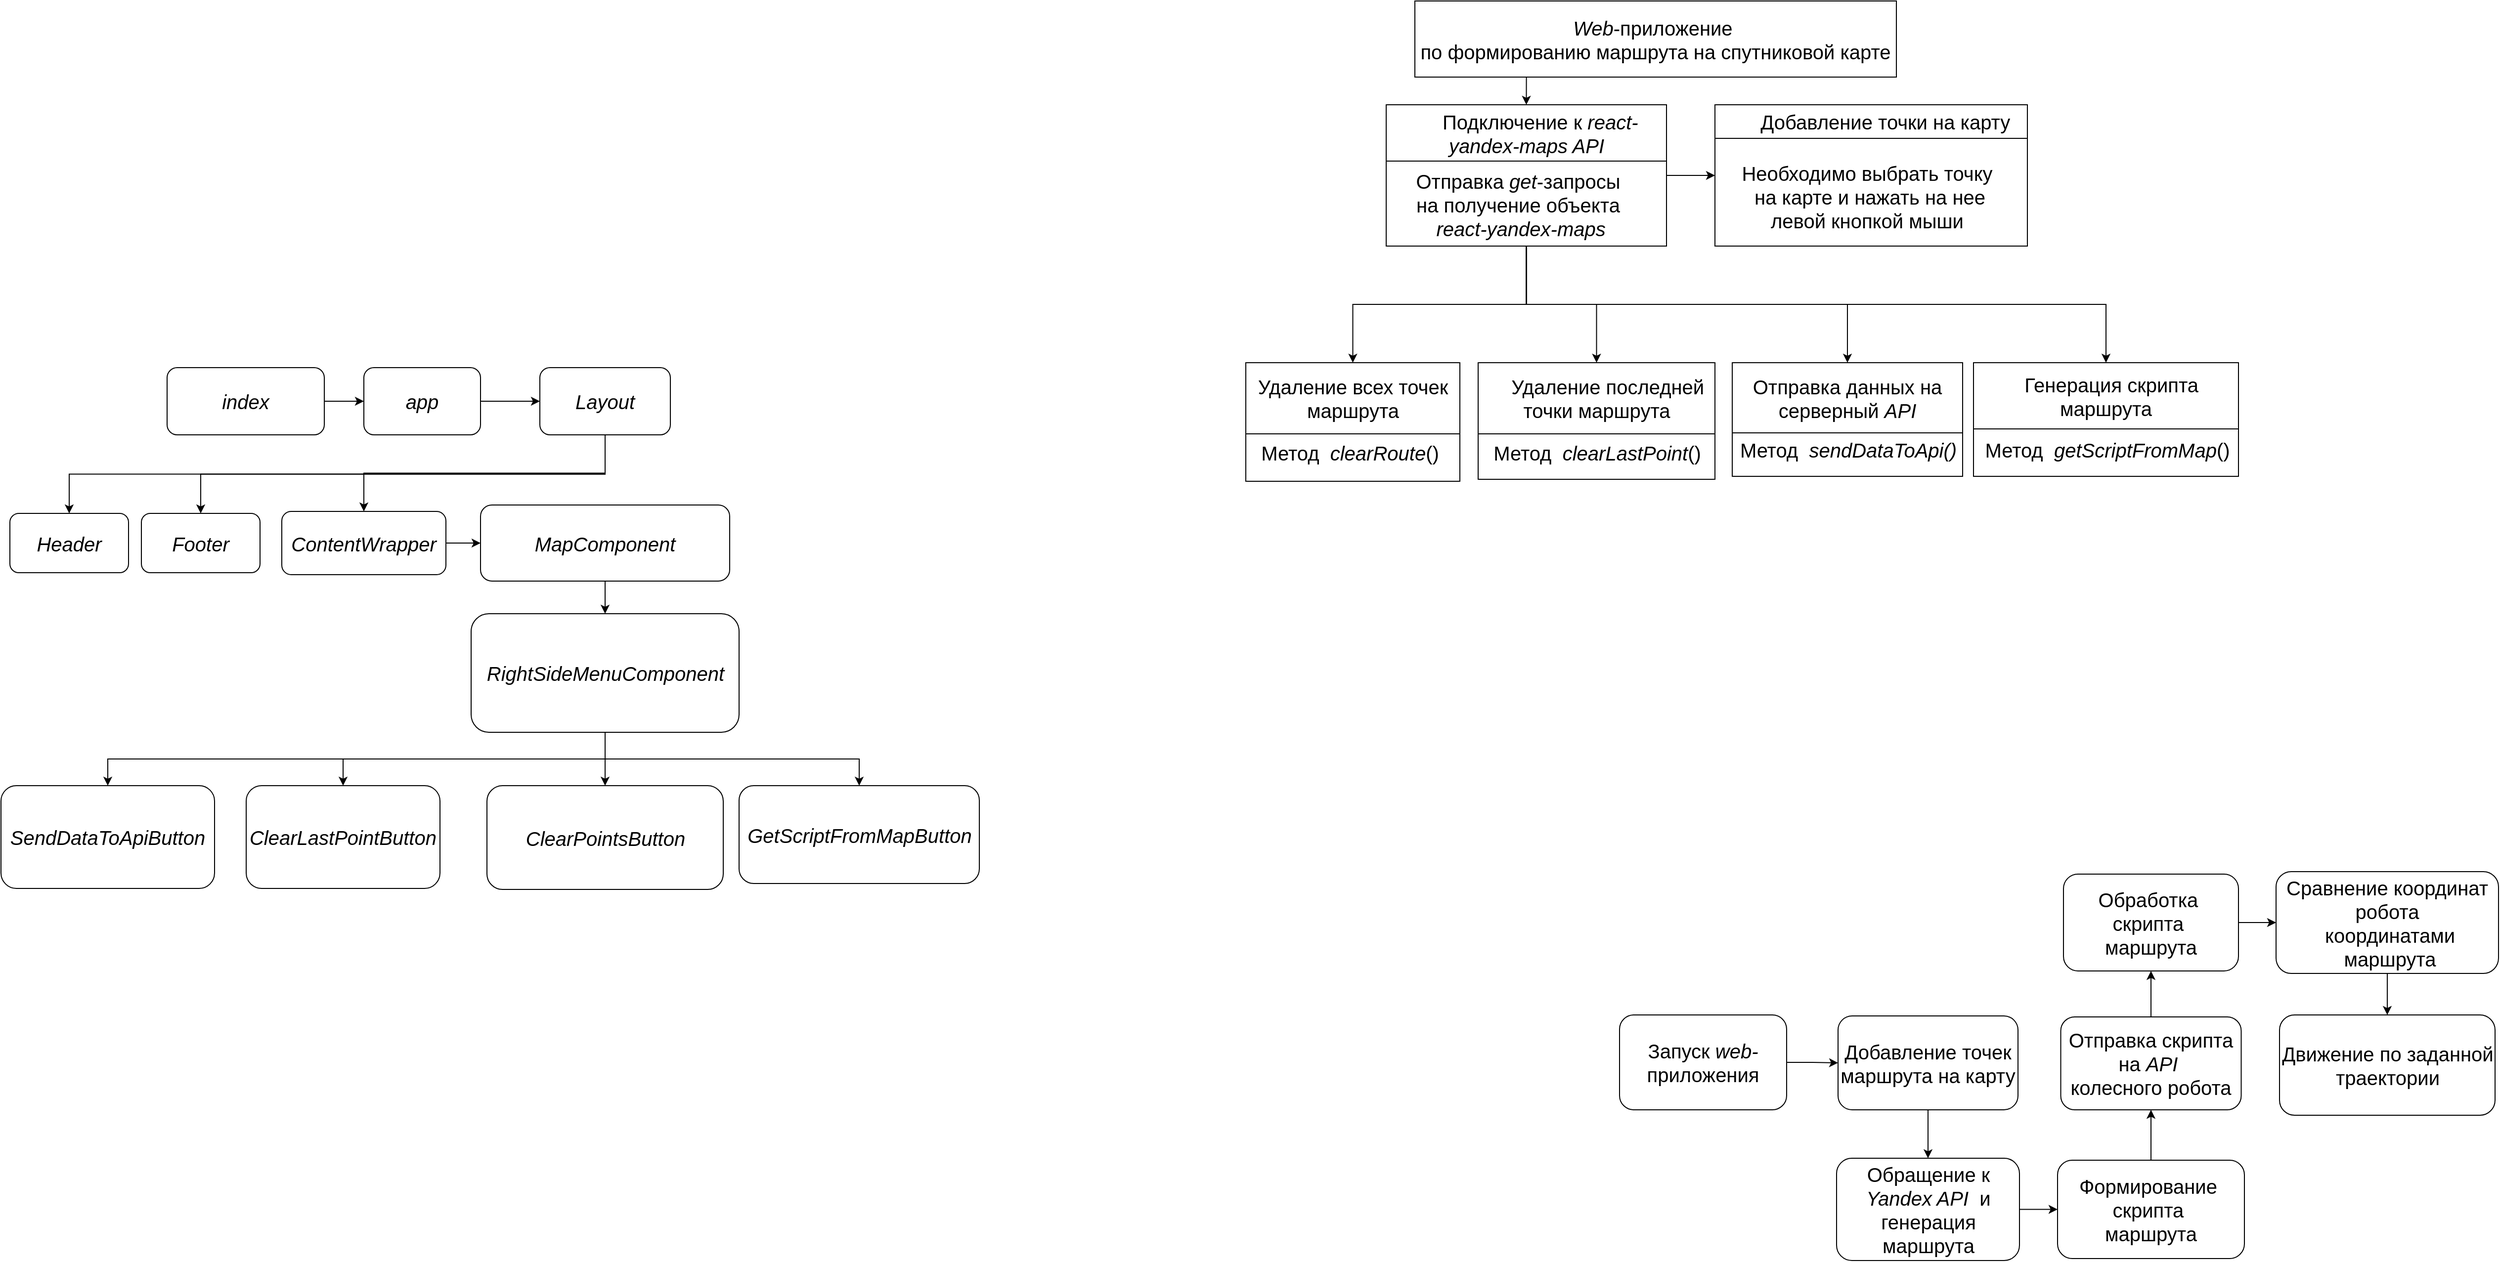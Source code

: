 <mxfile version="21.4.0" type="device">
  <diagram name="Page-1" id="efa7a0a1-bf9b-a30e-e6df-94a7791c09e9">
    <mxGraphModel dx="1967" dy="1046" grid="0" gridSize="10" guides="1" tooltips="1" connect="1" arrows="1" fold="1" page="0" pageScale="1" pageWidth="826" pageHeight="1169" background="none" math="0" shadow="0">
      <root>
        <mxCell id="0" />
        <mxCell id="1" parent="0" />
        <mxCell id="2CikSkkNJPFcFxby6BeS-21" style="edgeStyle=orthogonalEdgeStyle;rounded=0;orthogonalLoop=1;jettySize=auto;html=1;exitX=1;exitY=0.5;exitDx=0;exitDy=0;entryX=0;entryY=0.5;entryDx=0;entryDy=0;" edge="1" parent="1" source="mCfEj29NYgwNJOi-wfht-114" target="mCfEj29NYgwNJOi-wfht-115">
          <mxGeometry relative="1" as="geometry" />
        </mxCell>
        <mxCell id="mCfEj29NYgwNJOi-wfht-114" value="index" style="rounded=1;whiteSpace=wrap;html=1;fontStyle=2;fontSize=20;" parent="1" vertex="1">
          <mxGeometry x="-396" y="135" width="159" height="68" as="geometry" />
        </mxCell>
        <mxCell id="2CikSkkNJPFcFxby6BeS-22" style="edgeStyle=orthogonalEdgeStyle;rounded=0;orthogonalLoop=1;jettySize=auto;html=1;exitX=1;exitY=0.5;exitDx=0;exitDy=0;" edge="1" parent="1" source="mCfEj29NYgwNJOi-wfht-115" target="mCfEj29NYgwNJOi-wfht-116">
          <mxGeometry relative="1" as="geometry" />
        </mxCell>
        <mxCell id="mCfEj29NYgwNJOi-wfht-115" value="app" style="rounded=1;whiteSpace=wrap;html=1;fontStyle=2;fontSize=20;" parent="1" vertex="1">
          <mxGeometry x="-197" y="135" width="118" height="68" as="geometry" />
        </mxCell>
        <mxCell id="2CikSkkNJPFcFxby6BeS-23" style="edgeStyle=orthogonalEdgeStyle;rounded=0;orthogonalLoop=1;jettySize=auto;html=1;exitX=0.5;exitY=1;exitDx=0;exitDy=0;entryX=0.5;entryY=0;entryDx=0;entryDy=0;" edge="1" parent="1" source="mCfEj29NYgwNJOi-wfht-116" target="mCfEj29NYgwNJOi-wfht-117">
          <mxGeometry relative="1" as="geometry">
            <mxPoint x="47.353" y="236.941" as="targetPoint" />
          </mxGeometry>
        </mxCell>
        <mxCell id="2CikSkkNJPFcFxby6BeS-25" style="edgeStyle=orthogonalEdgeStyle;rounded=0;orthogonalLoop=1;jettySize=auto;html=1;exitX=0.5;exitY=1;exitDx=0;exitDy=0;entryX=0.5;entryY=0;entryDx=0;entryDy=0;" edge="1" parent="1" source="mCfEj29NYgwNJOi-wfht-116" target="mCfEj29NYgwNJOi-wfht-119">
          <mxGeometry relative="1" as="geometry" />
        </mxCell>
        <mxCell id="2CikSkkNJPFcFxby6BeS-26" style="edgeStyle=orthogonalEdgeStyle;rounded=0;orthogonalLoop=1;jettySize=auto;html=1;exitX=0.5;exitY=1;exitDx=0;exitDy=0;" edge="1" parent="1" source="mCfEj29NYgwNJOi-wfht-116" target="mCfEj29NYgwNJOi-wfht-118">
          <mxGeometry relative="1" as="geometry" />
        </mxCell>
        <mxCell id="mCfEj29NYgwNJOi-wfht-116" value="Layout" style="rounded=1;whiteSpace=wrap;html=1;fontStyle=2;fontSize=20;" parent="1" vertex="1">
          <mxGeometry x="-19" y="135" width="132" height="68" as="geometry" />
        </mxCell>
        <mxCell id="mCfEj29NYgwNJOi-wfht-117" value="Header" style="rounded=1;whiteSpace=wrap;html=1;fontStyle=2;fontSize=20;" parent="1" vertex="1">
          <mxGeometry x="-555" y="282.5" width="120" height="60" as="geometry" />
        </mxCell>
        <mxCell id="mCfEj29NYgwNJOi-wfht-118" value="ContentWrapper" style="rounded=1;whiteSpace=wrap;html=1;fontStyle=2;fontSize=20;" parent="1" vertex="1">
          <mxGeometry x="-280" y="280.5" width="166" height="64" as="geometry" />
        </mxCell>
        <mxCell id="mCfEj29NYgwNJOi-wfht-119" value="Footer" style="rounded=1;whiteSpace=wrap;html=1;fontStyle=2;fontSize=20;" parent="1" vertex="1">
          <mxGeometry x="-422" y="282.5" width="120" height="60" as="geometry" />
        </mxCell>
        <mxCell id="2CikSkkNJPFcFxby6BeS-27" style="edgeStyle=orthogonalEdgeStyle;rounded=0;orthogonalLoop=1;jettySize=auto;html=1;exitX=0.5;exitY=1;exitDx=0;exitDy=0;entryX=0.5;entryY=0;entryDx=0;entryDy=0;" edge="1" parent="1" source="mCfEj29NYgwNJOi-wfht-120" target="mCfEj29NYgwNJOi-wfht-121">
          <mxGeometry relative="1" as="geometry" />
        </mxCell>
        <mxCell id="mCfEj29NYgwNJOi-wfht-120" value="MapComponent" style="rounded=1;whiteSpace=wrap;html=1;fontStyle=2;fontSize=20;" parent="1" vertex="1">
          <mxGeometry x="-79" y="274" width="252" height="77" as="geometry" />
        </mxCell>
        <mxCell id="2CikSkkNJPFcFxby6BeS-28" style="edgeStyle=orthogonalEdgeStyle;rounded=0;orthogonalLoop=1;jettySize=auto;html=1;exitX=0.5;exitY=1;exitDx=0;exitDy=0;" edge="1" parent="1" source="mCfEj29NYgwNJOi-wfht-121" target="mCfEj29NYgwNJOi-wfht-125">
          <mxGeometry relative="1" as="geometry" />
        </mxCell>
        <mxCell id="2CikSkkNJPFcFxby6BeS-29" style="edgeStyle=orthogonalEdgeStyle;rounded=0;orthogonalLoop=1;jettySize=auto;html=1;exitX=0.5;exitY=1;exitDx=0;exitDy=0;" edge="1" parent="1" source="mCfEj29NYgwNJOi-wfht-121" target="mCfEj29NYgwNJOi-wfht-122">
          <mxGeometry relative="1" as="geometry" />
        </mxCell>
        <mxCell id="2CikSkkNJPFcFxby6BeS-30" style="edgeStyle=orthogonalEdgeStyle;rounded=0;orthogonalLoop=1;jettySize=auto;html=1;exitX=0.5;exitY=1;exitDx=0;exitDy=0;" edge="1" parent="1" source="mCfEj29NYgwNJOi-wfht-121" target="mCfEj29NYgwNJOi-wfht-123">
          <mxGeometry relative="1" as="geometry" />
        </mxCell>
        <mxCell id="2CikSkkNJPFcFxby6BeS-31" style="edgeStyle=orthogonalEdgeStyle;rounded=0;orthogonalLoop=1;jettySize=auto;html=1;exitX=0.5;exitY=1;exitDx=0;exitDy=0;" edge="1" parent="1" source="mCfEj29NYgwNJOi-wfht-121" target="mCfEj29NYgwNJOi-wfht-124">
          <mxGeometry relative="1" as="geometry" />
        </mxCell>
        <mxCell id="mCfEj29NYgwNJOi-wfht-121" value="RightSideMenuComponent" style="rounded=1;whiteSpace=wrap;html=1;fontStyle=2;fontSize=20;" parent="1" vertex="1">
          <mxGeometry x="-88.5" y="384" width="271" height="120" as="geometry" />
        </mxCell>
        <mxCell id="mCfEj29NYgwNJOi-wfht-122" value="ClearLastPointButton" style="rounded=1;whiteSpace=wrap;html=1;fontStyle=2;fontSize=20;" parent="1" vertex="1">
          <mxGeometry x="-316" y="558" width="196" height="104" as="geometry" />
        </mxCell>
        <mxCell id="mCfEj29NYgwNJOi-wfht-123" value="ClearPointsButton" style="rounded=1;whiteSpace=wrap;html=1;fontStyle=2;fontSize=20;" parent="1" vertex="1">
          <mxGeometry x="-72.5" y="558" width="239" height="105" as="geometry" />
        </mxCell>
        <mxCell id="mCfEj29NYgwNJOi-wfht-124" value="GetScriptFromMapButton" style="rounded=1;whiteSpace=wrap;html=1;fontStyle=2;fontSize=20;" parent="1" vertex="1">
          <mxGeometry x="182.5" y="558" width="243" height="99" as="geometry" />
        </mxCell>
        <mxCell id="mCfEj29NYgwNJOi-wfht-125" value="SendDataToApiButton" style="rounded=1;whiteSpace=wrap;html=1;fontStyle=2;fontSize=20;" parent="1" vertex="1">
          <mxGeometry x="-564" y="558" width="216" height="104" as="geometry" />
        </mxCell>
        <mxCell id="mCfEj29NYgwNJOi-wfht-132" value="" style="endArrow=classic;html=1;rounded=0;exitX=1;exitY=0.5;exitDx=0;exitDy=0;entryX=0;entryY=0.5;entryDx=0;entryDy=0;fontStyle=2;fontSize=20;" parent="1" source="mCfEj29NYgwNJOi-wfht-118" target="mCfEj29NYgwNJOi-wfht-120" edge="1">
          <mxGeometry width="50" height="50" relative="1" as="geometry">
            <mxPoint x="99" y="395" as="sourcePoint" />
            <mxPoint x="149" y="345" as="targetPoint" />
          </mxGeometry>
        </mxCell>
        <mxCell id="2CikSkkNJPFcFxby6BeS-37" style="edgeStyle=orthogonalEdgeStyle;rounded=0;orthogonalLoop=1;jettySize=auto;html=1;exitX=0.25;exitY=1;exitDx=0;exitDy=0;entryX=0.5;entryY=0;entryDx=0;entryDy=0;" edge="1" parent="1" source="mCfEj29NYgwNJOi-wfht-173" target="mCfEj29NYgwNJOi-wfht-179">
          <mxGeometry relative="1" as="geometry" />
        </mxCell>
        <mxCell id="mCfEj29NYgwNJOi-wfht-173" value="&lt;i style=&quot;font-size: 20px;&quot;&gt;Web&lt;/i&gt;-приложение&amp;nbsp;&lt;br style=&quot;font-size: 20px;&quot;&gt;по формированию маршрута на спутниковой карте" style="rounded=0;whiteSpace=wrap;html=1;fontSize=20;" parent="1" vertex="1">
          <mxGeometry x="866" y="-236" width="487" height="77" as="geometry" />
        </mxCell>
        <mxCell id="mCfEj29NYgwNJOi-wfht-174" style="edgeStyle=orthogonalEdgeStyle;rounded=0;orthogonalLoop=1;jettySize=auto;html=1;exitX=0.5;exitY=1;exitDx=0;exitDy=0;fontSize=20;" parent="1" source="mCfEj29NYgwNJOi-wfht-179" target="mCfEj29NYgwNJOi-wfht-182" edge="1">
          <mxGeometry relative="1" as="geometry" />
        </mxCell>
        <mxCell id="mCfEj29NYgwNJOi-wfht-175" style="edgeStyle=orthogonalEdgeStyle;rounded=0;orthogonalLoop=1;jettySize=auto;html=1;exitX=0.5;exitY=1;exitDx=0;exitDy=0;fontSize=20;" parent="1" source="mCfEj29NYgwNJOi-wfht-179" target="mCfEj29NYgwNJOi-wfht-184" edge="1">
          <mxGeometry relative="1" as="geometry" />
        </mxCell>
        <mxCell id="mCfEj29NYgwNJOi-wfht-176" style="edgeStyle=orthogonalEdgeStyle;rounded=0;orthogonalLoop=1;jettySize=auto;html=1;exitX=0.5;exitY=1;exitDx=0;exitDy=0;fontSize=20;" parent="1" source="mCfEj29NYgwNJOi-wfht-179" target="mCfEj29NYgwNJOi-wfht-186" edge="1">
          <mxGeometry relative="1" as="geometry" />
        </mxCell>
        <mxCell id="mCfEj29NYgwNJOi-wfht-177" style="edgeStyle=orthogonalEdgeStyle;rounded=0;orthogonalLoop=1;jettySize=auto;html=1;exitX=0.5;exitY=1;exitDx=0;exitDy=0;entryX=0.5;entryY=0;entryDx=0;entryDy=0;fontSize=20;" parent="1" source="mCfEj29NYgwNJOi-wfht-179" target="mCfEj29NYgwNJOi-wfht-188" edge="1">
          <mxGeometry relative="1" as="geometry" />
        </mxCell>
        <mxCell id="2CikSkkNJPFcFxby6BeS-33" style="edgeStyle=orthogonalEdgeStyle;rounded=0;orthogonalLoop=1;jettySize=auto;html=1;exitX=1;exitY=0.5;exitDx=0;exitDy=0;entryX=0;entryY=0.5;entryDx=0;entryDy=0;" edge="1" parent="1" source="mCfEj29NYgwNJOi-wfht-179" target="mCfEj29NYgwNJOi-wfht-190">
          <mxGeometry relative="1" as="geometry" />
        </mxCell>
        <mxCell id="mCfEj29NYgwNJOi-wfht-179" value="&lt;span style=&quot;font-weight: normal; font-size: 20px;&quot;&gt;&amp;nbsp; &amp;nbsp; &amp;nbsp;Подключение к &lt;i style=&quot;font-size: 20px;&quot;&gt;react-yandex-maps API&lt;/i&gt;&lt;/span&gt;" style="swimlane;whiteSpace=wrap;html=1;startSize=57;fontSize=20;" parent="1" vertex="1">
          <mxGeometry x="837" y="-131" width="283.5" height="143" as="geometry">
            <mxRectangle x="264" y="97" width="248" height="33" as="alternateBounds" />
          </mxGeometry>
        </mxCell>
        <mxCell id="mCfEj29NYgwNJOi-wfht-180" value="Отправка &lt;i style=&quot;font-size: 20px;&quot;&gt;get&lt;/i&gt;-запросы &lt;br style=&quot;font-size: 20px;&quot;&gt;на получение объекта&lt;br style=&quot;font-size: 20px;&quot;&gt;&amp;nbsp;&lt;i style=&quot;font-size: 20px;&quot;&gt;react-yandex-maps&lt;/i&gt;" style="text;html=1;align=center;verticalAlign=middle;resizable=0;points=[];autosize=1;strokeColor=none;fillColor=none;fontSize=20;" parent="mCfEj29NYgwNJOi-wfht-179" vertex="1">
          <mxGeometry x="20.75" y="58.5" width="225" height="84" as="geometry" />
        </mxCell>
        <mxCell id="mCfEj29NYgwNJOi-wfht-182" value="&lt;span style=&quot;font-weight: normal; font-size: 20px;&quot;&gt;Удаление всех точек маршрута&lt;/span&gt;" style="swimlane;whiteSpace=wrap;html=1;startSize=72;fontSize=20;" parent="1" vertex="1">
          <mxGeometry x="695" y="130" width="216.5" height="120" as="geometry" />
        </mxCell>
        <mxCell id="mCfEj29NYgwNJOi-wfht-183" value="Метод&amp;nbsp; &lt;i style=&quot;font-size: 20px;&quot;&gt;clearRoute&lt;/i&gt;()" style="text;html=1;align=center;verticalAlign=middle;resizable=0;points=[];autosize=1;strokeColor=none;fillColor=none;fontSize=20;" parent="mCfEj29NYgwNJOi-wfht-182" vertex="1">
          <mxGeometry x="6" y="73" width="198" height="36" as="geometry" />
        </mxCell>
        <mxCell id="mCfEj29NYgwNJOi-wfht-184" value="&lt;span style=&quot;font-weight: normal; font-size: 20px;&quot;&gt;&amp;nbsp; &amp;nbsp; Удаление последней точки маршрута&lt;/span&gt;" style="swimlane;whiteSpace=wrap;html=1;startSize=72;fontSize=20;" parent="1" vertex="1">
          <mxGeometry x="930" y="130" width="239.5" height="118" as="geometry" />
        </mxCell>
        <mxCell id="mCfEj29NYgwNJOi-wfht-185" value="Метод&amp;nbsp; &lt;i style=&quot;font-size: 20px;&quot;&gt;clearLastPoint&lt;/i&gt;()" style="text;html=1;align=center;verticalAlign=middle;resizable=0;points=[];autosize=1;strokeColor=none;fillColor=none;fontSize=20;" parent="mCfEj29NYgwNJOi-wfht-184" vertex="1">
          <mxGeometry x="5.75" y="73" width="228" height="36" as="geometry" />
        </mxCell>
        <mxCell id="mCfEj29NYgwNJOi-wfht-186" value="&lt;span style=&quot;font-weight: 400; font-size: 20px;&quot;&gt;Отправка данных на серверный &lt;i style=&quot;font-size: 20px;&quot;&gt;API&lt;/i&gt;&lt;/span&gt;" style="swimlane;whiteSpace=wrap;html=1;startSize=71;fontSize=20;" parent="1" vertex="1">
          <mxGeometry x="1187" y="130" width="233" height="115" as="geometry" />
        </mxCell>
        <mxCell id="mCfEj29NYgwNJOi-wfht-187" value="Метод&amp;nbsp; &lt;i style=&quot;font-size: 20px;&quot;&gt;sendDataToApi()&lt;/i&gt;" style="text;html=1;align=center;verticalAlign=middle;resizable=0;points=[];autosize=1;strokeColor=none;fillColor=none;fontSize=20;" parent="mCfEj29NYgwNJOi-wfht-186" vertex="1">
          <mxGeometry x="-2" y="70" width="237" height="36" as="geometry" />
        </mxCell>
        <mxCell id="mCfEj29NYgwNJOi-wfht-188" value="&lt;span style=&quot;font-weight: 400; font-size: 20px;&quot;&gt;&amp;nbsp; Генерация скрипта маршрута&lt;/span&gt;" style="swimlane;whiteSpace=wrap;html=1;startSize=67;fontSize=20;" parent="1" vertex="1">
          <mxGeometry x="1431" y="130" width="268" height="115" as="geometry" />
        </mxCell>
        <mxCell id="mCfEj29NYgwNJOi-wfht-189" value="Метод&amp;nbsp; &lt;i style=&quot;font-size: 20px;&quot;&gt;getScriptFromMap&lt;/i&gt;()" style="text;html=1;align=center;verticalAlign=middle;resizable=0;points=[];autosize=1;strokeColor=none;fillColor=none;fontSize=20;" parent="mCfEj29NYgwNJOi-wfht-188" vertex="1">
          <mxGeometry x="2" y="70" width="266" height="36" as="geometry" />
        </mxCell>
        <mxCell id="mCfEj29NYgwNJOi-wfht-190" value="&lt;span style=&quot;font-weight: normal; font-size: 20px;&quot;&gt;&amp;nbsp; &amp;nbsp; &amp;nbsp;Добавление точки на карту&lt;/span&gt;" style="swimlane;whiteSpace=wrap;html=1;startSize=34;fontSize=20;" parent="1" vertex="1">
          <mxGeometry x="1169.5" y="-131" width="316" height="143" as="geometry">
            <mxRectangle x="529" y="113" width="203" height="34" as="alternateBounds" />
          </mxGeometry>
        </mxCell>
        <mxCell id="mCfEj29NYgwNJOi-wfht-191" value="Необходимо выбрать точку&lt;br style=&quot;font-size: 20px;&quot;&gt;&amp;nbsp;на карте и нажать на нее &lt;br style=&quot;font-size: 20px;&quot;&gt;левой кнопкой мыши" style="text;html=1;align=center;verticalAlign=middle;resizable=0;points=[];autosize=1;strokeColor=none;fillColor=none;fontSize=20;" parent="mCfEj29NYgwNJOi-wfht-190" vertex="1">
          <mxGeometry x="17" y="50.5" width="272" height="84" as="geometry" />
        </mxCell>
        <mxCell id="2CikSkkNJPFcFxby6BeS-14" style="edgeStyle=orthogonalEdgeStyle;rounded=0;orthogonalLoop=1;jettySize=auto;html=1;exitX=0.5;exitY=0;exitDx=0;exitDy=0;entryX=0.5;entryY=1;entryDx=0;entryDy=0;" edge="1" parent="1" source="WonF9xWb7ADuJSO2RLMm-1" target="WonF9xWb7ADuJSO2RLMm-3">
          <mxGeometry relative="1" as="geometry" />
        </mxCell>
        <mxCell id="WonF9xWb7ADuJSO2RLMm-1" value="Формирование&amp;nbsp;&lt;br style=&quot;font-size: 20px;&quot;&gt;скрипта&amp;nbsp;&lt;br style=&quot;font-size: 20px;&quot;&gt;маршрута" style="rounded=1;whiteSpace=wrap;html=1;fontSize=20;" parent="1" vertex="1">
          <mxGeometry x="1516" y="937" width="189" height="99.5" as="geometry" />
        </mxCell>
        <mxCell id="2CikSkkNJPFcFxby6BeS-15" style="edgeStyle=orthogonalEdgeStyle;rounded=0;orthogonalLoop=1;jettySize=auto;html=1;exitX=0.5;exitY=0;exitDx=0;exitDy=0;entryX=0.5;entryY=1;entryDx=0;entryDy=0;" edge="1" parent="1" source="WonF9xWb7ADuJSO2RLMm-3" target="WonF9xWb7ADuJSO2RLMm-4">
          <mxGeometry relative="1" as="geometry" />
        </mxCell>
        <mxCell id="WonF9xWb7ADuJSO2RLMm-3" value="Отправка скрипта &lt;br style=&quot;font-size: 20px;&quot;&gt;на &lt;i style=&quot;font-size: 20px;&quot;&gt;API&amp;nbsp;&lt;/i&gt;&lt;br style=&quot;font-size: 20px;&quot;&gt;колесного робота" style="rounded=1;whiteSpace=wrap;html=1;fontSize=20;" parent="1" vertex="1">
          <mxGeometry x="1519.25" y="792" width="182.5" height="94" as="geometry" />
        </mxCell>
        <mxCell id="2CikSkkNJPFcFxby6BeS-17" style="edgeStyle=orthogonalEdgeStyle;rounded=0;orthogonalLoop=1;jettySize=auto;html=1;exitX=1;exitY=0.5;exitDx=0;exitDy=0;" edge="1" parent="1" source="WonF9xWb7ADuJSO2RLMm-4" target="WonF9xWb7ADuJSO2RLMm-5">
          <mxGeometry relative="1" as="geometry" />
        </mxCell>
        <mxCell id="WonF9xWb7ADuJSO2RLMm-4" value="Обработка&amp;nbsp;&lt;br style=&quot;font-size: 20px;&quot;&gt;скрипта&amp;nbsp;&lt;br style=&quot;font-size: 20px;&quot;&gt;маршрута" style="rounded=1;whiteSpace=wrap;html=1;fontSize=20;" parent="1" vertex="1">
          <mxGeometry x="1522" y="647.5" width="177" height="98" as="geometry" />
        </mxCell>
        <mxCell id="2CikSkkNJPFcFxby6BeS-18" style="edgeStyle=orthogonalEdgeStyle;rounded=0;orthogonalLoop=1;jettySize=auto;html=1;exitX=0.5;exitY=1;exitDx=0;exitDy=0;entryX=0.5;entryY=0;entryDx=0;entryDy=0;" edge="1" parent="1" source="WonF9xWb7ADuJSO2RLMm-5" target="WonF9xWb7ADuJSO2RLMm-6">
          <mxGeometry relative="1" as="geometry" />
        </mxCell>
        <mxCell id="WonF9xWb7ADuJSO2RLMm-5" value="Сравнение координат&lt;br&gt;&amp;nbsp;робота&amp;nbsp;&lt;br style=&quot;font-size: 20px;&quot;&gt;&amp;nbsp;координатами&lt;br&gt;&amp;nbsp;маршрута" style="rounded=1;whiteSpace=wrap;html=1;fontSize=20;" parent="1" vertex="1">
          <mxGeometry x="1737" y="645" width="225" height="103" as="geometry" />
        </mxCell>
        <mxCell id="WonF9xWb7ADuJSO2RLMm-6" value="Движение по заданной траектории" style="rounded=1;whiteSpace=wrap;html=1;fontSize=20;" parent="1" vertex="1">
          <mxGeometry x="1740.5" y="790" width="218" height="101.5" as="geometry" />
        </mxCell>
        <mxCell id="2CikSkkNJPFcFxby6BeS-9" style="edgeStyle=orthogonalEdgeStyle;rounded=0;orthogonalLoop=1;jettySize=auto;html=1;exitX=1;exitY=0.5;exitDx=0;exitDy=0;entryX=0;entryY=0.5;entryDx=0;entryDy=0;" edge="1" parent="1" source="WonF9xWb7ADuJSO2RLMm-11" target="WonF9xWb7ADuJSO2RLMm-12">
          <mxGeometry relative="1" as="geometry" />
        </mxCell>
        <mxCell id="WonF9xWb7ADuJSO2RLMm-11" value="Запуск &lt;i style=&quot;font-size: 20px;&quot;&gt;web-&lt;/i&gt;приложения" style="rounded=1;whiteSpace=wrap;html=1;fontSize=20;" parent="1" vertex="1">
          <mxGeometry x="1073" y="790" width="169" height="96" as="geometry" />
        </mxCell>
        <mxCell id="2CikSkkNJPFcFxby6BeS-10" style="edgeStyle=orthogonalEdgeStyle;rounded=0;orthogonalLoop=1;jettySize=auto;html=1;exitX=0.5;exitY=1;exitDx=0;exitDy=0;entryX=0.5;entryY=0;entryDx=0;entryDy=0;" edge="1" parent="1" source="WonF9xWb7ADuJSO2RLMm-12" target="WonF9xWb7ADuJSO2RLMm-13">
          <mxGeometry relative="1" as="geometry" />
        </mxCell>
        <mxCell id="WonF9xWb7ADuJSO2RLMm-12" value="Добавление точек маршрута на карту" style="rounded=1;whiteSpace=wrap;html=1;fontSize=20;" parent="1" vertex="1">
          <mxGeometry x="1294" y="791" width="182" height="95" as="geometry" />
        </mxCell>
        <mxCell id="2CikSkkNJPFcFxby6BeS-13" style="edgeStyle=orthogonalEdgeStyle;rounded=0;orthogonalLoop=1;jettySize=auto;html=1;exitX=1;exitY=0.5;exitDx=0;exitDy=0;entryX=0;entryY=0.5;entryDx=0;entryDy=0;" edge="1" parent="1" source="WonF9xWb7ADuJSO2RLMm-13" target="WonF9xWb7ADuJSO2RLMm-1">
          <mxGeometry relative="1" as="geometry" />
        </mxCell>
        <mxCell id="WonF9xWb7ADuJSO2RLMm-13" value="Обращение к &lt;i style=&quot;font-size: 20px;&quot;&gt;Yandex API&amp;nbsp;&lt;/i&gt;&amp;nbsp;и генерация маршрута" style="rounded=1;whiteSpace=wrap;html=1;fontSize=20;" parent="1" vertex="1">
          <mxGeometry x="1292.5" y="935" width="185" height="103.5" as="geometry" />
        </mxCell>
      </root>
    </mxGraphModel>
  </diagram>
</mxfile>
